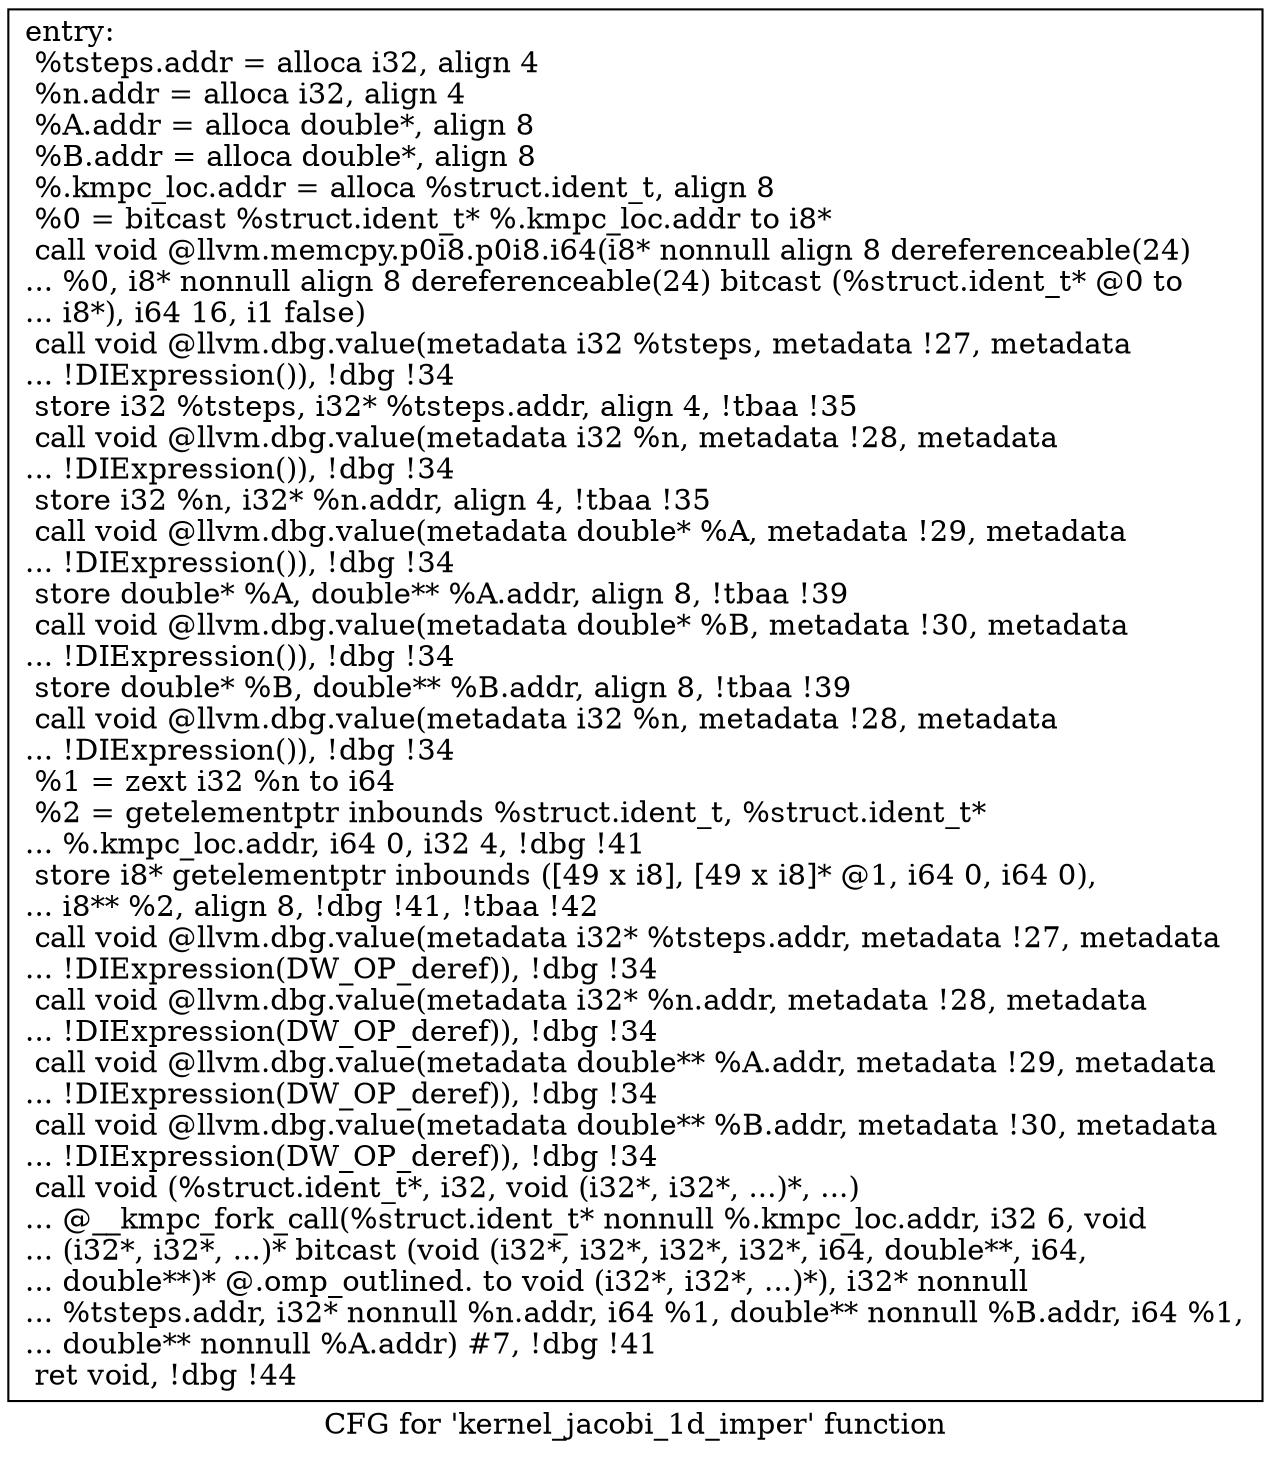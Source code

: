 digraph "CFG for 'kernel_jacobi_1d_imper' function" {
	label="CFG for 'kernel_jacobi_1d_imper' function";

	Node0x561b8f6506d0 [shape=record,label="{entry:\l  %tsteps.addr = alloca i32, align 4\l  %n.addr = alloca i32, align 4\l  %A.addr = alloca double*, align 8\l  %B.addr = alloca double*, align 8\l  %.kmpc_loc.addr = alloca %struct.ident_t, align 8\l  %0 = bitcast %struct.ident_t* %.kmpc_loc.addr to i8*\l  call void @llvm.memcpy.p0i8.p0i8.i64(i8* nonnull align 8 dereferenceable(24)\l... %0, i8* nonnull align 8 dereferenceable(24) bitcast (%struct.ident_t* @0 to\l... i8*), i64 16, i1 false)\l  call void @llvm.dbg.value(metadata i32 %tsteps, metadata !27, metadata\l... !DIExpression()), !dbg !34\l  store i32 %tsteps, i32* %tsteps.addr, align 4, !tbaa !35\l  call void @llvm.dbg.value(metadata i32 %n, metadata !28, metadata\l... !DIExpression()), !dbg !34\l  store i32 %n, i32* %n.addr, align 4, !tbaa !35\l  call void @llvm.dbg.value(metadata double* %A, metadata !29, metadata\l... !DIExpression()), !dbg !34\l  store double* %A, double** %A.addr, align 8, !tbaa !39\l  call void @llvm.dbg.value(metadata double* %B, metadata !30, metadata\l... !DIExpression()), !dbg !34\l  store double* %B, double** %B.addr, align 8, !tbaa !39\l  call void @llvm.dbg.value(metadata i32 %n, metadata !28, metadata\l... !DIExpression()), !dbg !34\l  %1 = zext i32 %n to i64\l  %2 = getelementptr inbounds %struct.ident_t, %struct.ident_t*\l... %.kmpc_loc.addr, i64 0, i32 4, !dbg !41\l  store i8* getelementptr inbounds ([49 x i8], [49 x i8]* @1, i64 0, i64 0),\l... i8** %2, align 8, !dbg !41, !tbaa !42\l  call void @llvm.dbg.value(metadata i32* %tsteps.addr, metadata !27, metadata\l... !DIExpression(DW_OP_deref)), !dbg !34\l  call void @llvm.dbg.value(metadata i32* %n.addr, metadata !28, metadata\l... !DIExpression(DW_OP_deref)), !dbg !34\l  call void @llvm.dbg.value(metadata double** %A.addr, metadata !29, metadata\l... !DIExpression(DW_OP_deref)), !dbg !34\l  call void @llvm.dbg.value(metadata double** %B.addr, metadata !30, metadata\l... !DIExpression(DW_OP_deref)), !dbg !34\l  call void (%struct.ident_t*, i32, void (i32*, i32*, ...)*, ...)\l... @__kmpc_fork_call(%struct.ident_t* nonnull %.kmpc_loc.addr, i32 6, void\l... (i32*, i32*, ...)* bitcast (void (i32*, i32*, i32*, i32*, i64, double**, i64,\l... double**)* @.omp_outlined. to void (i32*, i32*, ...)*), i32* nonnull\l... %tsteps.addr, i32* nonnull %n.addr, i64 %1, double** nonnull %B.addr, i64 %1,\l... double** nonnull %A.addr) #7, !dbg !41\l  ret void, !dbg !44\l}"];
}
